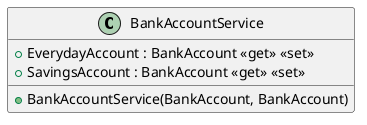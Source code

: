 @startuml
class BankAccountService {
    + EverydayAccount : BankAccount <<get>> <<set>>
    + SavingsAccount : BankAccount <<get>> <<set>>
    + BankAccountService(BankAccount, BankAccount)
}
@enduml
